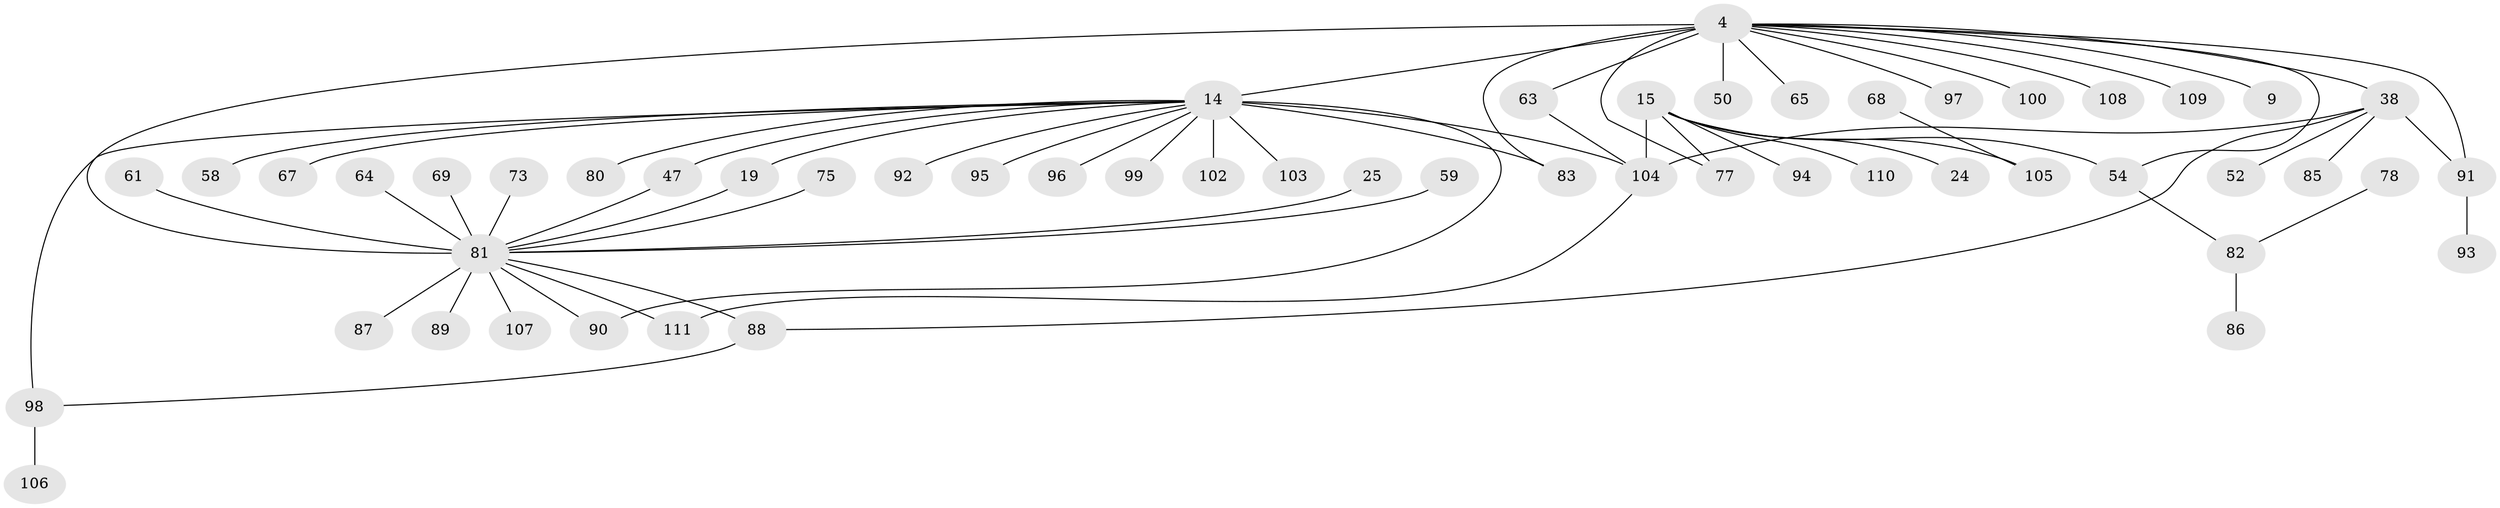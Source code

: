 // original degree distribution, {4: 0.036036036036036036, 13: 0.009009009009009009, 7: 0.02702702702702703, 9: 0.009009009009009009, 3: 0.14414414414414414, 1: 0.5135135135135135, 5: 0.036036036036036036, 8: 0.009009009009009009, 23: 0.009009009009009009, 10: 0.009009009009009009, 6: 0.018018018018018018, 11: 0.009009009009009009, 2: 0.17117117117117117}
// Generated by graph-tools (version 1.1) at 2025/47/03/09/25 04:47:40]
// undirected, 55 vertices, 66 edges
graph export_dot {
graph [start="1"]
  node [color=gray90,style=filled];
  4 [super="+3+2"];
  9;
  14;
  15;
  19;
  24;
  25 [super="+6+12"];
  38 [super="+5"];
  47;
  50;
  52;
  54 [super="+48"];
  58 [super="+33"];
  59;
  61;
  63 [super="+27"];
  64;
  65 [super="+56"];
  67;
  68;
  69;
  73;
  75;
  77 [super="+62"];
  78 [super="+60"];
  80 [super="+57"];
  81 [super="+10+41+55"];
  82 [super="+37+28+35+66"];
  83 [super="+29"];
  85;
  86;
  87 [super="+20"];
  88 [super="+46"];
  89 [super="+70"];
  90 [super="+51"];
  91 [super="+34"];
  92;
  93;
  94;
  95;
  96;
  97;
  98 [super="+53+74+76"];
  99;
  100 [super="+11+30+72+84"];
  102;
  103;
  104 [super="+71+79+101"];
  105 [super="+36+23"];
  106;
  107;
  108;
  109;
  110;
  111;
  4 -- 50;
  4 -- 91 [weight=2];
  4 -- 97;
  4 -- 14 [weight=2];
  4 -- 38 [weight=2];
  4 -- 9;
  4 -- 108;
  4 -- 109;
  4 -- 83;
  4 -- 100;
  4 -- 63;
  4 -- 81 [weight=6];
  4 -- 77;
  4 -- 65;
  4 -- 54;
  14 -- 19;
  14 -- 47;
  14 -- 67;
  14 -- 83 [weight=2];
  14 -- 90;
  14 -- 92;
  14 -- 95;
  14 -- 96;
  14 -- 99;
  14 -- 102;
  14 -- 103;
  14 -- 58;
  14 -- 80;
  14 -- 104 [weight=5];
  14 -- 98 [weight=2];
  15 -- 24;
  15 -- 94;
  15 -- 110;
  15 -- 105 [weight=2];
  15 -- 77;
  15 -- 104 [weight=3];
  15 -- 54;
  19 -- 81;
  25 -- 81;
  38 -- 52;
  38 -- 85;
  38 -- 88;
  38 -- 104 [weight=2];
  38 -- 91;
  47 -- 81 [weight=2];
  54 -- 82 [weight=2];
  59 -- 81;
  61 -- 81;
  63 -- 104;
  64 -- 81;
  68 -- 105;
  69 -- 81;
  73 -- 81;
  75 -- 81;
  78 -- 82;
  81 -- 107;
  81 -- 111;
  81 -- 87;
  81 -- 88;
  81 -- 90;
  81 -- 89;
  82 -- 86;
  88 -- 98;
  91 -- 93;
  98 -- 106;
  104 -- 111;
}
